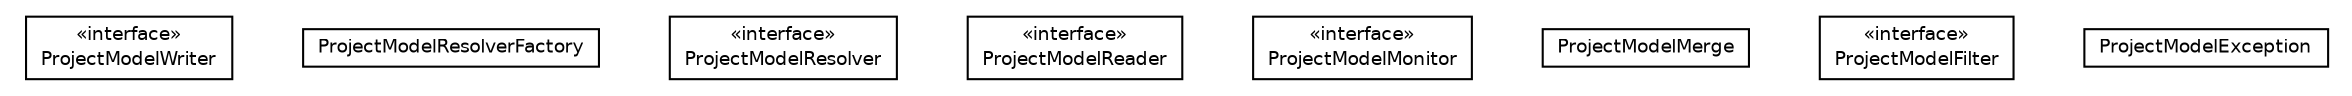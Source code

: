 #!/usr/local/bin/dot
#
# Class diagram 
# Generated by UmlGraph version 4.6 (http://www.spinellis.gr/sw/umlgraph)
#

digraph G {
	edge [fontname="Helvetica",fontsize=10,labelfontname="Helvetica",labelfontsize=10];
	node [fontname="Helvetica",fontsize=10,shape=plaintext];
	// org.apache.maven.archiva.repository.project.ProjectModelWriter
	c8387 [label=<<table border="0" cellborder="1" cellspacing="0" cellpadding="2" port="p" href="./ProjectModelWriter.html">
		<tr><td><table border="0" cellspacing="0" cellpadding="1">
			<tr><td> &laquo;interface&raquo; </td></tr>
			<tr><td> ProjectModelWriter </td></tr>
		</table></td></tr>
		</table>>, fontname="Helvetica", fontcolor="black", fontsize=9.0];
	// org.apache.maven.archiva.repository.project.ProjectModelResolverFactory
	c8388 [label=<<table border="0" cellborder="1" cellspacing="0" cellpadding="2" port="p" href="./ProjectModelResolverFactory.html">
		<tr><td><table border="0" cellspacing="0" cellpadding="1">
			<tr><td> ProjectModelResolverFactory </td></tr>
		</table></td></tr>
		</table>>, fontname="Helvetica", fontcolor="black", fontsize=9.0];
	// org.apache.maven.archiva.repository.project.ProjectModelResolver
	c8389 [label=<<table border="0" cellborder="1" cellspacing="0" cellpadding="2" port="p" href="./ProjectModelResolver.html">
		<tr><td><table border="0" cellspacing="0" cellpadding="1">
			<tr><td> &laquo;interface&raquo; </td></tr>
			<tr><td> ProjectModelResolver </td></tr>
		</table></td></tr>
		</table>>, fontname="Helvetica", fontcolor="black", fontsize=9.0];
	// org.apache.maven.archiva.repository.project.ProjectModelReader
	c8390 [label=<<table border="0" cellborder="1" cellspacing="0" cellpadding="2" port="p" href="./ProjectModelReader.html">
		<tr><td><table border="0" cellspacing="0" cellpadding="1">
			<tr><td> &laquo;interface&raquo; </td></tr>
			<tr><td> ProjectModelReader </td></tr>
		</table></td></tr>
		</table>>, fontname="Helvetica", fontcolor="black", fontsize=9.0];
	// org.apache.maven.archiva.repository.project.ProjectModelMonitor
	c8391 [label=<<table border="0" cellborder="1" cellspacing="0" cellpadding="2" port="p" href="./ProjectModelMonitor.html">
		<tr><td><table border="0" cellspacing="0" cellpadding="1">
			<tr><td> &laquo;interface&raquo; </td></tr>
			<tr><td> ProjectModelMonitor </td></tr>
		</table></td></tr>
		</table>>, fontname="Helvetica", fontcolor="black", fontsize=9.0];
	// org.apache.maven.archiva.repository.project.ProjectModelMerge
	c8392 [label=<<table border="0" cellborder="1" cellspacing="0" cellpadding="2" port="p" href="./ProjectModelMerge.html">
		<tr><td><table border="0" cellspacing="0" cellpadding="1">
			<tr><td> ProjectModelMerge </td></tr>
		</table></td></tr>
		</table>>, fontname="Helvetica", fontcolor="black", fontsize=9.0];
	// org.apache.maven.archiva.repository.project.ProjectModelFilter
	c8393 [label=<<table border="0" cellborder="1" cellspacing="0" cellpadding="2" port="p" href="./ProjectModelFilter.html">
		<tr><td><table border="0" cellspacing="0" cellpadding="1">
			<tr><td> &laquo;interface&raquo; </td></tr>
			<tr><td> ProjectModelFilter </td></tr>
		</table></td></tr>
		</table>>, fontname="Helvetica", fontcolor="black", fontsize=9.0];
	// org.apache.maven.archiva.repository.project.ProjectModelException
	c8394 [label=<<table border="0" cellborder="1" cellspacing="0" cellpadding="2" port="p" href="./ProjectModelException.html">
		<tr><td><table border="0" cellspacing="0" cellpadding="1">
			<tr><td> ProjectModelException </td></tr>
		</table></td></tr>
		</table>>, fontname="Helvetica", fontcolor="black", fontsize=9.0];
}


